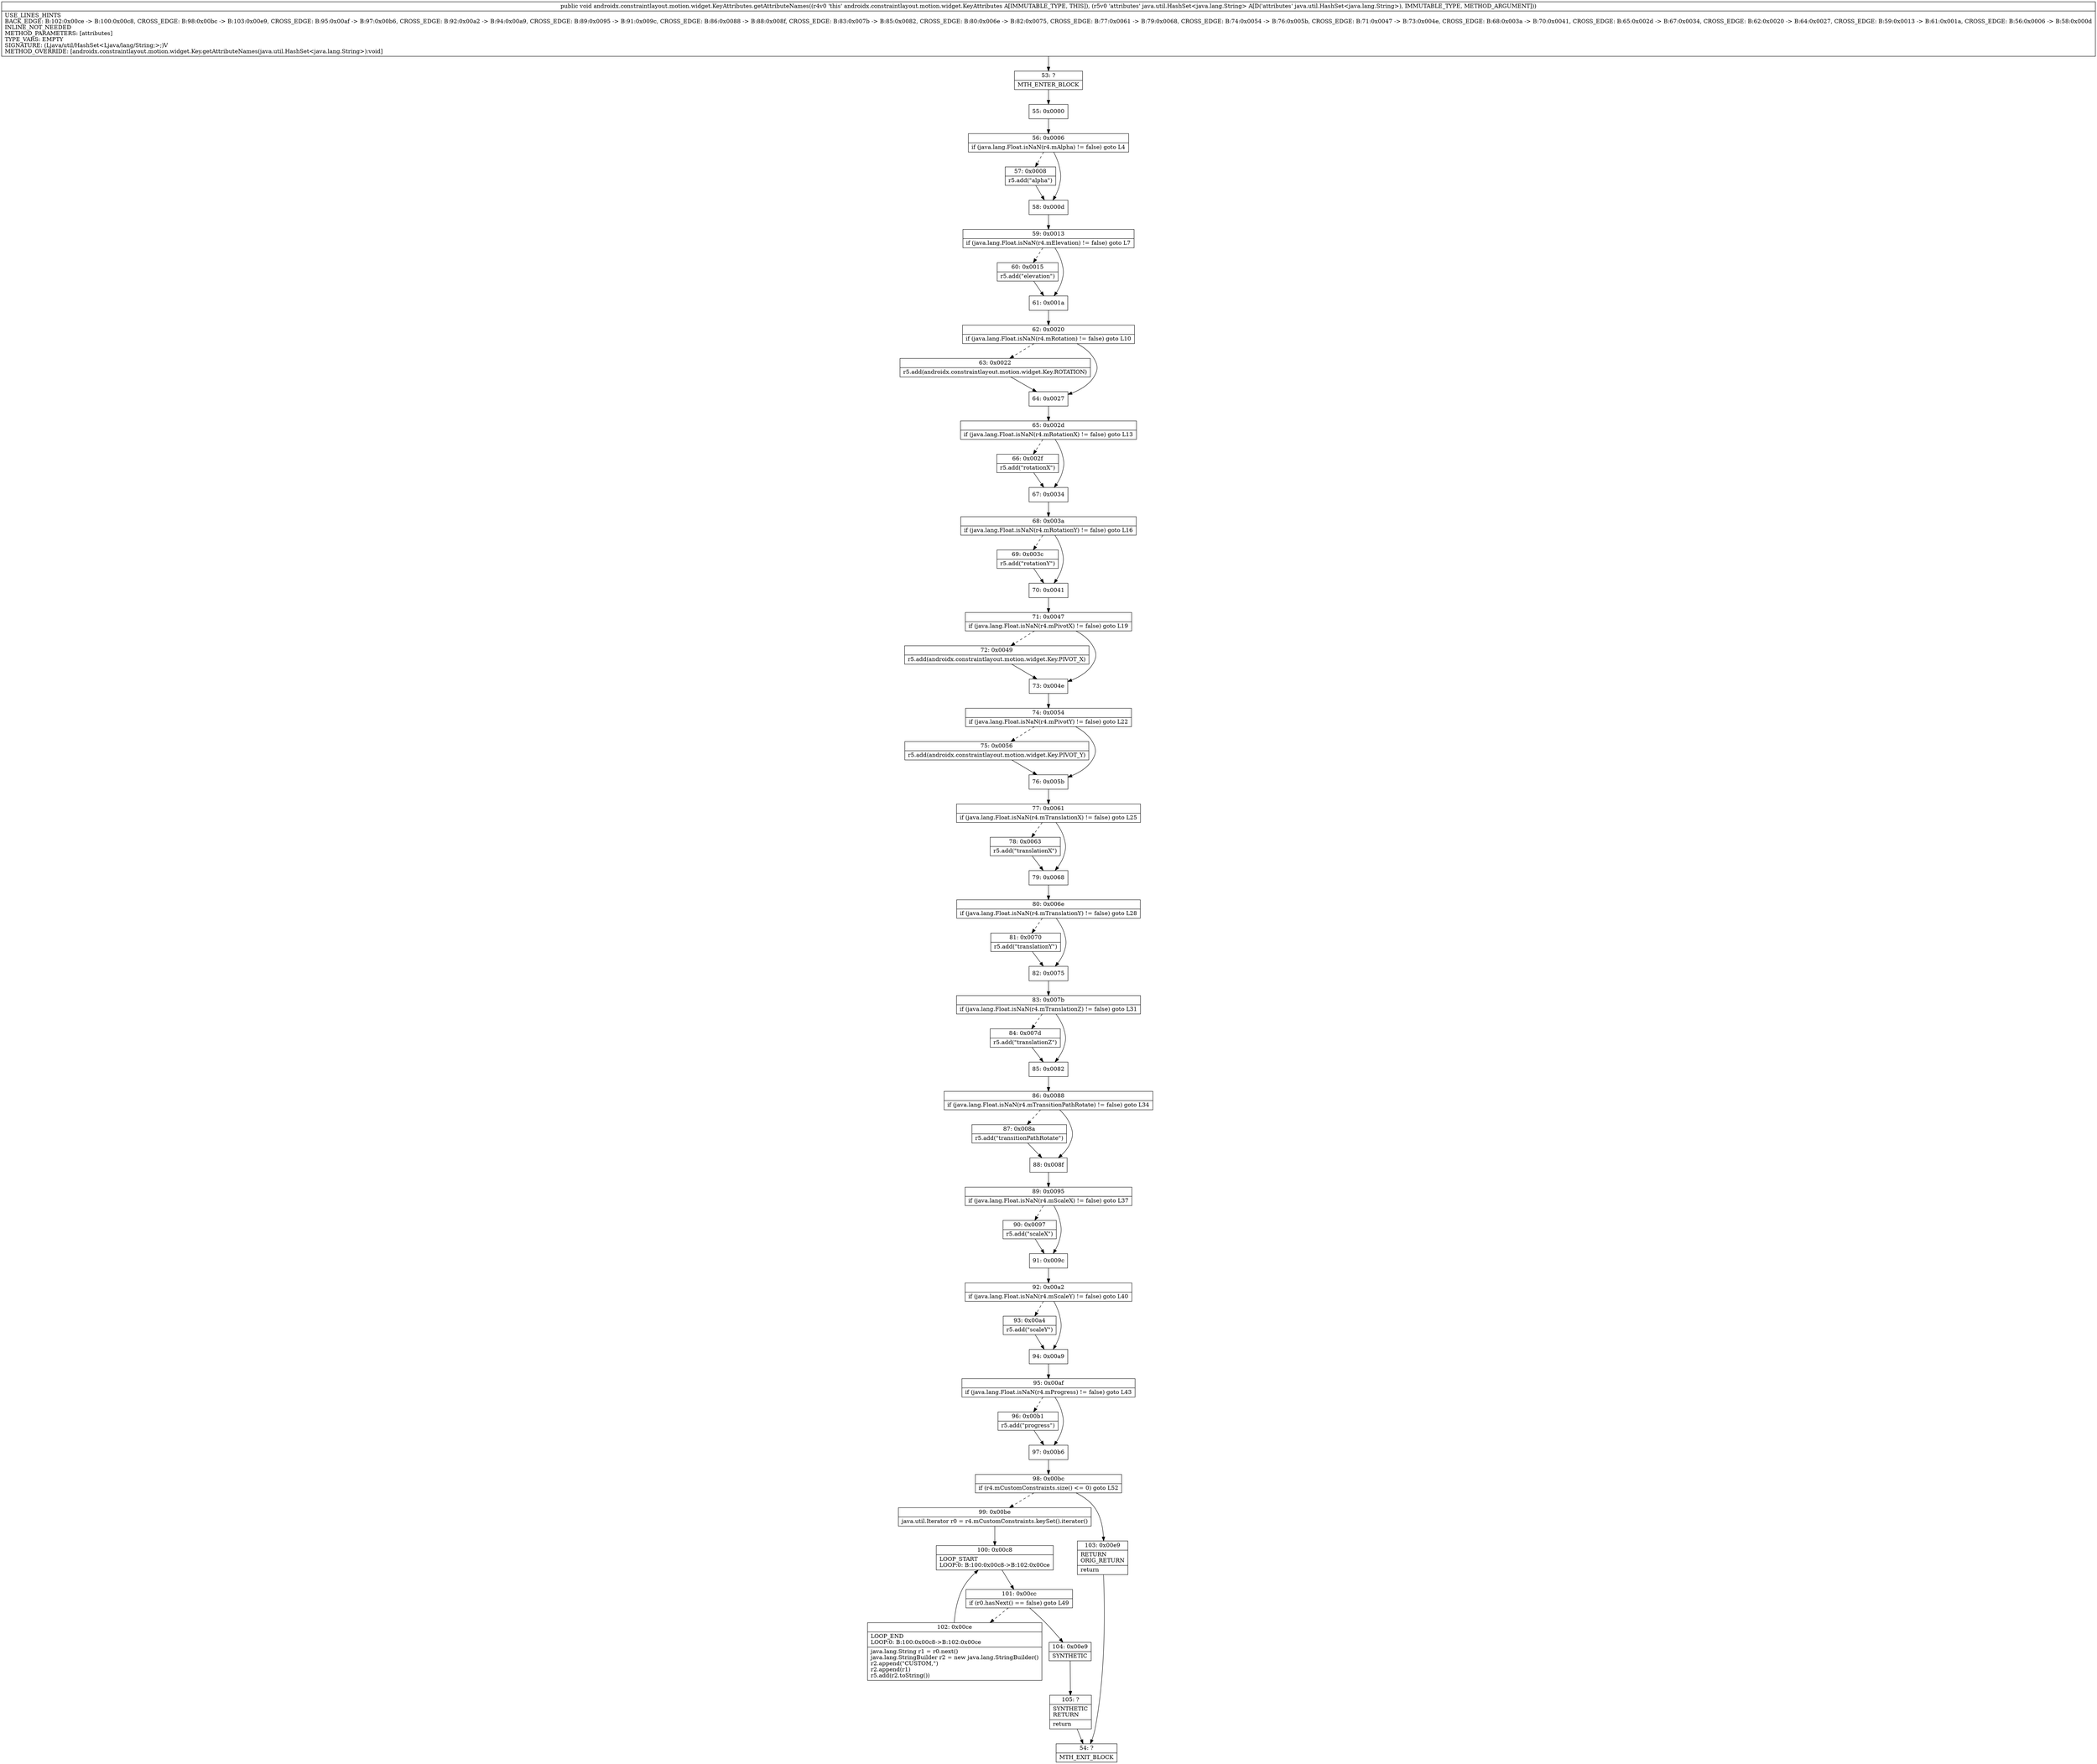 digraph "CFG forandroidx.constraintlayout.motion.widget.KeyAttributes.getAttributeNames(Ljava\/util\/HashSet;)V" {
Node_53 [shape=record,label="{53\:\ ?|MTH_ENTER_BLOCK\l}"];
Node_55 [shape=record,label="{55\:\ 0x0000}"];
Node_56 [shape=record,label="{56\:\ 0x0006|if (java.lang.Float.isNaN(r4.mAlpha) != false) goto L4\l}"];
Node_57 [shape=record,label="{57\:\ 0x0008|r5.add(\"alpha\")\l}"];
Node_58 [shape=record,label="{58\:\ 0x000d}"];
Node_59 [shape=record,label="{59\:\ 0x0013|if (java.lang.Float.isNaN(r4.mElevation) != false) goto L7\l}"];
Node_60 [shape=record,label="{60\:\ 0x0015|r5.add(\"elevation\")\l}"];
Node_61 [shape=record,label="{61\:\ 0x001a}"];
Node_62 [shape=record,label="{62\:\ 0x0020|if (java.lang.Float.isNaN(r4.mRotation) != false) goto L10\l}"];
Node_63 [shape=record,label="{63\:\ 0x0022|r5.add(androidx.constraintlayout.motion.widget.Key.ROTATION)\l}"];
Node_64 [shape=record,label="{64\:\ 0x0027}"];
Node_65 [shape=record,label="{65\:\ 0x002d|if (java.lang.Float.isNaN(r4.mRotationX) != false) goto L13\l}"];
Node_66 [shape=record,label="{66\:\ 0x002f|r5.add(\"rotationX\")\l}"];
Node_67 [shape=record,label="{67\:\ 0x0034}"];
Node_68 [shape=record,label="{68\:\ 0x003a|if (java.lang.Float.isNaN(r4.mRotationY) != false) goto L16\l}"];
Node_69 [shape=record,label="{69\:\ 0x003c|r5.add(\"rotationY\")\l}"];
Node_70 [shape=record,label="{70\:\ 0x0041}"];
Node_71 [shape=record,label="{71\:\ 0x0047|if (java.lang.Float.isNaN(r4.mPivotX) != false) goto L19\l}"];
Node_72 [shape=record,label="{72\:\ 0x0049|r5.add(androidx.constraintlayout.motion.widget.Key.PIVOT_X)\l}"];
Node_73 [shape=record,label="{73\:\ 0x004e}"];
Node_74 [shape=record,label="{74\:\ 0x0054|if (java.lang.Float.isNaN(r4.mPivotY) != false) goto L22\l}"];
Node_75 [shape=record,label="{75\:\ 0x0056|r5.add(androidx.constraintlayout.motion.widget.Key.PIVOT_Y)\l}"];
Node_76 [shape=record,label="{76\:\ 0x005b}"];
Node_77 [shape=record,label="{77\:\ 0x0061|if (java.lang.Float.isNaN(r4.mTranslationX) != false) goto L25\l}"];
Node_78 [shape=record,label="{78\:\ 0x0063|r5.add(\"translationX\")\l}"];
Node_79 [shape=record,label="{79\:\ 0x0068}"];
Node_80 [shape=record,label="{80\:\ 0x006e|if (java.lang.Float.isNaN(r4.mTranslationY) != false) goto L28\l}"];
Node_81 [shape=record,label="{81\:\ 0x0070|r5.add(\"translationY\")\l}"];
Node_82 [shape=record,label="{82\:\ 0x0075}"];
Node_83 [shape=record,label="{83\:\ 0x007b|if (java.lang.Float.isNaN(r4.mTranslationZ) != false) goto L31\l}"];
Node_84 [shape=record,label="{84\:\ 0x007d|r5.add(\"translationZ\")\l}"];
Node_85 [shape=record,label="{85\:\ 0x0082}"];
Node_86 [shape=record,label="{86\:\ 0x0088|if (java.lang.Float.isNaN(r4.mTransitionPathRotate) != false) goto L34\l}"];
Node_87 [shape=record,label="{87\:\ 0x008a|r5.add(\"transitionPathRotate\")\l}"];
Node_88 [shape=record,label="{88\:\ 0x008f}"];
Node_89 [shape=record,label="{89\:\ 0x0095|if (java.lang.Float.isNaN(r4.mScaleX) != false) goto L37\l}"];
Node_90 [shape=record,label="{90\:\ 0x0097|r5.add(\"scaleX\")\l}"];
Node_91 [shape=record,label="{91\:\ 0x009c}"];
Node_92 [shape=record,label="{92\:\ 0x00a2|if (java.lang.Float.isNaN(r4.mScaleY) != false) goto L40\l}"];
Node_93 [shape=record,label="{93\:\ 0x00a4|r5.add(\"scaleY\")\l}"];
Node_94 [shape=record,label="{94\:\ 0x00a9}"];
Node_95 [shape=record,label="{95\:\ 0x00af|if (java.lang.Float.isNaN(r4.mProgress) != false) goto L43\l}"];
Node_96 [shape=record,label="{96\:\ 0x00b1|r5.add(\"progress\")\l}"];
Node_97 [shape=record,label="{97\:\ 0x00b6}"];
Node_98 [shape=record,label="{98\:\ 0x00bc|if (r4.mCustomConstraints.size() \<= 0) goto L52\l}"];
Node_99 [shape=record,label="{99\:\ 0x00be|java.util.Iterator r0 = r4.mCustomConstraints.keySet().iterator()\l}"];
Node_100 [shape=record,label="{100\:\ 0x00c8|LOOP_START\lLOOP:0: B:100:0x00c8\-\>B:102:0x00ce\l}"];
Node_101 [shape=record,label="{101\:\ 0x00cc|if (r0.hasNext() == false) goto L49\l}"];
Node_102 [shape=record,label="{102\:\ 0x00ce|LOOP_END\lLOOP:0: B:100:0x00c8\-\>B:102:0x00ce\l|java.lang.String r1 = r0.next()\ljava.lang.StringBuilder r2 = new java.lang.StringBuilder()\lr2.append(\"CUSTOM,\")\lr2.append(r1)\lr5.add(r2.toString())\l}"];
Node_104 [shape=record,label="{104\:\ 0x00e9|SYNTHETIC\l}"];
Node_105 [shape=record,label="{105\:\ ?|SYNTHETIC\lRETURN\l|return\l}"];
Node_54 [shape=record,label="{54\:\ ?|MTH_EXIT_BLOCK\l}"];
Node_103 [shape=record,label="{103\:\ 0x00e9|RETURN\lORIG_RETURN\l|return\l}"];
MethodNode[shape=record,label="{public void androidx.constraintlayout.motion.widget.KeyAttributes.getAttributeNames((r4v0 'this' androidx.constraintlayout.motion.widget.KeyAttributes A[IMMUTABLE_TYPE, THIS]), (r5v0 'attributes' java.util.HashSet\<java.lang.String\> A[D('attributes' java.util.HashSet\<java.lang.String\>), IMMUTABLE_TYPE, METHOD_ARGUMENT]))  | USE_LINES_HINTS\lBACK_EDGE: B:102:0x00ce \-\> B:100:0x00c8, CROSS_EDGE: B:98:0x00bc \-\> B:103:0x00e9, CROSS_EDGE: B:95:0x00af \-\> B:97:0x00b6, CROSS_EDGE: B:92:0x00a2 \-\> B:94:0x00a9, CROSS_EDGE: B:89:0x0095 \-\> B:91:0x009c, CROSS_EDGE: B:86:0x0088 \-\> B:88:0x008f, CROSS_EDGE: B:83:0x007b \-\> B:85:0x0082, CROSS_EDGE: B:80:0x006e \-\> B:82:0x0075, CROSS_EDGE: B:77:0x0061 \-\> B:79:0x0068, CROSS_EDGE: B:74:0x0054 \-\> B:76:0x005b, CROSS_EDGE: B:71:0x0047 \-\> B:73:0x004e, CROSS_EDGE: B:68:0x003a \-\> B:70:0x0041, CROSS_EDGE: B:65:0x002d \-\> B:67:0x0034, CROSS_EDGE: B:62:0x0020 \-\> B:64:0x0027, CROSS_EDGE: B:59:0x0013 \-\> B:61:0x001a, CROSS_EDGE: B:56:0x0006 \-\> B:58:0x000d\lINLINE_NOT_NEEDED\lMETHOD_PARAMETERS: [attributes]\lTYPE_VARS: EMPTY\lSIGNATURE: (Ljava\/util\/HashSet\<Ljava\/lang\/String;\>;)V\lMETHOD_OVERRIDE: [androidx.constraintlayout.motion.widget.Key.getAttributeNames(java.util.HashSet\<java.lang.String\>):void]\l}"];
MethodNode -> Node_53;Node_53 -> Node_55;
Node_55 -> Node_56;
Node_56 -> Node_57[style=dashed];
Node_56 -> Node_58;
Node_57 -> Node_58;
Node_58 -> Node_59;
Node_59 -> Node_60[style=dashed];
Node_59 -> Node_61;
Node_60 -> Node_61;
Node_61 -> Node_62;
Node_62 -> Node_63[style=dashed];
Node_62 -> Node_64;
Node_63 -> Node_64;
Node_64 -> Node_65;
Node_65 -> Node_66[style=dashed];
Node_65 -> Node_67;
Node_66 -> Node_67;
Node_67 -> Node_68;
Node_68 -> Node_69[style=dashed];
Node_68 -> Node_70;
Node_69 -> Node_70;
Node_70 -> Node_71;
Node_71 -> Node_72[style=dashed];
Node_71 -> Node_73;
Node_72 -> Node_73;
Node_73 -> Node_74;
Node_74 -> Node_75[style=dashed];
Node_74 -> Node_76;
Node_75 -> Node_76;
Node_76 -> Node_77;
Node_77 -> Node_78[style=dashed];
Node_77 -> Node_79;
Node_78 -> Node_79;
Node_79 -> Node_80;
Node_80 -> Node_81[style=dashed];
Node_80 -> Node_82;
Node_81 -> Node_82;
Node_82 -> Node_83;
Node_83 -> Node_84[style=dashed];
Node_83 -> Node_85;
Node_84 -> Node_85;
Node_85 -> Node_86;
Node_86 -> Node_87[style=dashed];
Node_86 -> Node_88;
Node_87 -> Node_88;
Node_88 -> Node_89;
Node_89 -> Node_90[style=dashed];
Node_89 -> Node_91;
Node_90 -> Node_91;
Node_91 -> Node_92;
Node_92 -> Node_93[style=dashed];
Node_92 -> Node_94;
Node_93 -> Node_94;
Node_94 -> Node_95;
Node_95 -> Node_96[style=dashed];
Node_95 -> Node_97;
Node_96 -> Node_97;
Node_97 -> Node_98;
Node_98 -> Node_99[style=dashed];
Node_98 -> Node_103;
Node_99 -> Node_100;
Node_100 -> Node_101;
Node_101 -> Node_102[style=dashed];
Node_101 -> Node_104;
Node_102 -> Node_100;
Node_104 -> Node_105;
Node_105 -> Node_54;
Node_103 -> Node_54;
}

